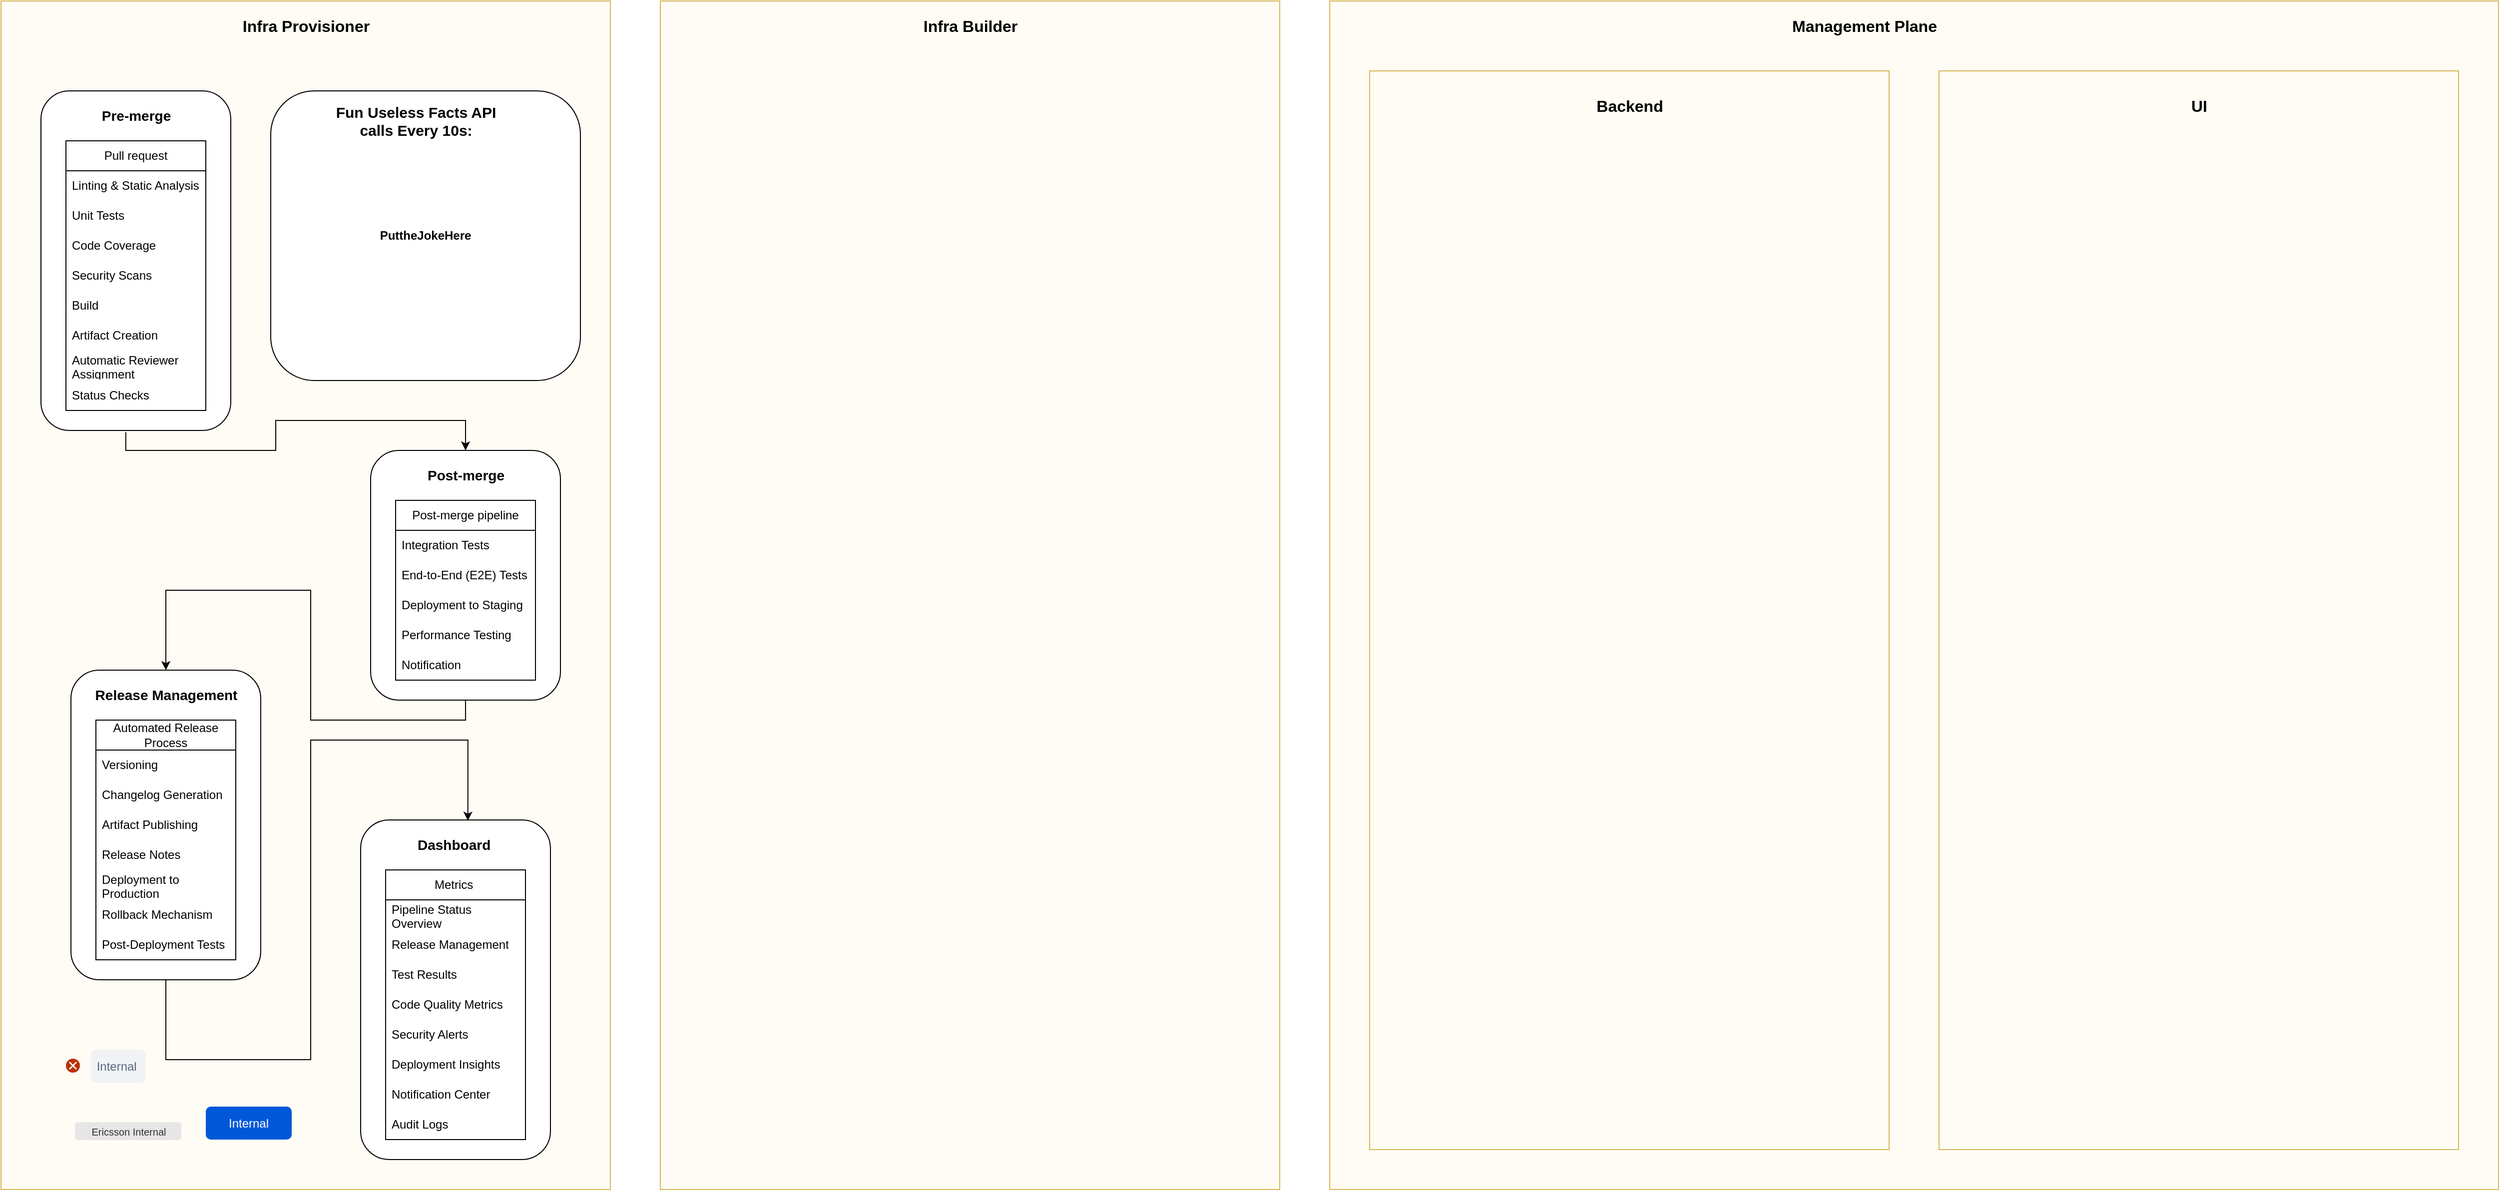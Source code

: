 <mxfile version="21.1.6" type="device">
  <diagram name="Page-1" id="87Rg7qNle4E1WvnCry4P">
    <mxGraphModel dx="1554" dy="863" grid="1" gridSize="10" guides="1" tooltips="1" connect="1" arrows="1" fold="1" page="1" pageScale="1" pageWidth="850" pageHeight="1100" math="0" shadow="0">
      <root>
        <mxCell id="0" />
        <mxCell id="1" parent="0" />
        <mxCell id="IuYZDxjNcU2UcQFIooVw-10" value="" style="rounded=0;whiteSpace=wrap;html=1;fillColor=#fffcf5;strokeColor=#d6b656;" parent="1" vertex="1">
          <mxGeometry x="30" y="40" width="610" height="1190" as="geometry" />
        </mxCell>
        <mxCell id="IuYZDxjNcU2UcQFIooVw-11" value="&lt;b&gt;&lt;font style=&quot;font-size: 16px;&quot;&gt;Infra Provisioner&lt;/font&gt;&lt;/b&gt;" style="text;html=1;align=center;verticalAlign=middle;resizable=0;points=[];autosize=1;strokeColor=none;fillColor=none;" parent="1" vertex="1">
          <mxGeometry x="260" y="50" width="150" height="30" as="geometry" />
        </mxCell>
        <mxCell id="IuYZDxjNcU2UcQFIooVw-12" value="" style="rounded=0;whiteSpace=wrap;html=1;fillColor=#fffcf5;strokeColor=#d6b656;" parent="1" vertex="1">
          <mxGeometry x="690" y="40" width="620" height="1190" as="geometry" />
        </mxCell>
        <mxCell id="IuYZDxjNcU2UcQFIooVw-13" value="&lt;b&gt;&lt;font style=&quot;font-size: 16px;&quot;&gt;Infra Builder&lt;/font&gt;&lt;/b&gt;" style="text;html=1;align=center;verticalAlign=middle;resizable=0;points=[];autosize=1;strokeColor=none;fillColor=none;" parent="1" vertex="1">
          <mxGeometry x="940" y="50" width="120" height="30" as="geometry" />
        </mxCell>
        <mxCell id="IuYZDxjNcU2UcQFIooVw-14" value="" style="rounded=0;whiteSpace=wrap;html=1;fillColor=#fffcf5;strokeColor=#d6b656;" parent="1" vertex="1">
          <mxGeometry x="1360" y="40" width="1170" height="1190" as="geometry" />
        </mxCell>
        <mxCell id="IuYZDxjNcU2UcQFIooVw-15" value="&lt;b&gt;&lt;font style=&quot;font-size: 16px;&quot;&gt;Management Plane&lt;/font&gt;&lt;/b&gt;" style="text;html=1;align=center;verticalAlign=middle;resizable=0;points=[];autosize=1;strokeColor=none;fillColor=none;" parent="1" vertex="1">
          <mxGeometry x="1810" y="50" width="170" height="30" as="geometry" />
        </mxCell>
        <mxCell id="IuYZDxjNcU2UcQFIooVw-16" value="" style="rounded=0;whiteSpace=wrap;html=1;fillColor=#fffcf5;strokeColor=#d6b656;" parent="1" vertex="1">
          <mxGeometry x="1400" y="110" width="520" height="1080" as="geometry" />
        </mxCell>
        <mxCell id="IuYZDxjNcU2UcQFIooVw-17" value="" style="rounded=0;whiteSpace=wrap;html=1;fillColor=#fffcf5;strokeColor=#d6b656;" parent="1" vertex="1">
          <mxGeometry x="1970" y="110" width="520" height="1080" as="geometry" />
        </mxCell>
        <mxCell id="IuYZDxjNcU2UcQFIooVw-18" value="&lt;b&gt;&lt;font style=&quot;font-size: 16px;&quot;&gt;Backend&lt;/font&gt;&lt;/b&gt;" style="text;html=1;align=center;verticalAlign=middle;resizable=0;points=[];autosize=1;strokeColor=none;fillColor=none;" parent="1" vertex="1">
          <mxGeometry x="1615" y="130" width="90" height="30" as="geometry" />
        </mxCell>
        <mxCell id="IuYZDxjNcU2UcQFIooVw-19" value="&lt;b&gt;&lt;font style=&quot;font-size: 16px;&quot;&gt;UI&lt;/font&gt;&lt;/b&gt;" style="text;html=1;align=center;verticalAlign=middle;resizable=0;points=[];autosize=1;strokeColor=none;fillColor=none;" parent="1" vertex="1">
          <mxGeometry x="2210" y="130" width="40" height="30" as="geometry" />
        </mxCell>
        <mxCell id="IuYZDxjNcU2UcQFIooVw-57" style="edgeStyle=orthogonalEdgeStyle;rounded=0;orthogonalLoop=1;jettySize=auto;html=1;entryX=0.5;entryY=0;entryDx=0;entryDy=0;exitX=0.447;exitY=1.005;exitDx=0;exitDy=0;exitPerimeter=0;" parent="1" source="IuYZDxjNcU2UcQFIooVw-20" target="IuYZDxjNcU2UcQFIooVw-46" edge="1">
          <mxGeometry relative="1" as="geometry">
            <Array as="points">
              <mxPoint x="155" y="490" />
              <mxPoint x="305" y="490" />
              <mxPoint x="305" y="460" />
              <mxPoint x="495" y="460" />
            </Array>
          </mxGeometry>
        </mxCell>
        <mxCell id="IuYZDxjNcU2UcQFIooVw-20" value="" style="rounded=1;whiteSpace=wrap;html=1;" parent="1" vertex="1">
          <mxGeometry x="70" y="130" width="190" height="340" as="geometry" />
        </mxCell>
        <mxCell id="IuYZDxjNcU2UcQFIooVw-21" value="&lt;b&gt;&lt;font style=&quot;font-size: 14px;&quot;&gt;Pre-merge&lt;/font&gt;&lt;/b&gt;" style="text;html=1;align=center;verticalAlign=middle;resizable=0;points=[];autosize=1;strokeColor=none;fillColor=none;" parent="1" vertex="1">
          <mxGeometry x="120" y="140" width="90" height="30" as="geometry" />
        </mxCell>
        <mxCell id="IuYZDxjNcU2UcQFIooVw-37" value="Pull request" style="swimlane;fontStyle=0;childLayout=stackLayout;horizontal=1;startSize=30;horizontalStack=0;resizeParent=1;resizeParentMax=0;resizeLast=0;collapsible=1;marginBottom=0;whiteSpace=wrap;html=1;" parent="1" vertex="1">
          <mxGeometry x="95" y="180" width="140" height="270" as="geometry">
            <mxRectangle x="265" y="230" width="100" height="30" as="alternateBounds" />
          </mxGeometry>
        </mxCell>
        <mxCell id="IuYZDxjNcU2UcQFIooVw-38" value="Linting &amp;amp; Static Analysis" style="text;strokeColor=none;fillColor=none;align=left;verticalAlign=middle;spacingLeft=4;spacingRight=4;overflow=hidden;points=[[0,0.5],[1,0.5]];portConstraint=eastwest;rotatable=0;whiteSpace=wrap;html=1;" parent="IuYZDxjNcU2UcQFIooVw-37" vertex="1">
          <mxGeometry y="30" width="140" height="30" as="geometry" />
        </mxCell>
        <mxCell id="IuYZDxjNcU2UcQFIooVw-39" value="Unit Tests" style="text;strokeColor=none;fillColor=none;align=left;verticalAlign=middle;spacingLeft=4;spacingRight=4;overflow=hidden;points=[[0,0.5],[1,0.5]];portConstraint=eastwest;rotatable=0;whiteSpace=wrap;html=1;" parent="IuYZDxjNcU2UcQFIooVw-37" vertex="1">
          <mxGeometry y="60" width="140" height="30" as="geometry" />
        </mxCell>
        <mxCell id="IuYZDxjNcU2UcQFIooVw-40" value="Code Coverage" style="text;strokeColor=none;fillColor=none;align=left;verticalAlign=middle;spacingLeft=4;spacingRight=4;overflow=hidden;points=[[0,0.5],[1,0.5]];portConstraint=eastwest;rotatable=0;whiteSpace=wrap;html=1;" parent="IuYZDxjNcU2UcQFIooVw-37" vertex="1">
          <mxGeometry y="90" width="140" height="30" as="geometry" />
        </mxCell>
        <mxCell id="IuYZDxjNcU2UcQFIooVw-41" value="Security Scans" style="text;strokeColor=none;fillColor=none;align=left;verticalAlign=middle;spacingLeft=4;spacingRight=4;overflow=hidden;points=[[0,0.5],[1,0.5]];portConstraint=eastwest;rotatable=0;whiteSpace=wrap;html=1;" parent="IuYZDxjNcU2UcQFIooVw-37" vertex="1">
          <mxGeometry y="120" width="140" height="30" as="geometry" />
        </mxCell>
        <mxCell id="IuYZDxjNcU2UcQFIooVw-44" value="Build" style="text;strokeColor=none;fillColor=none;align=left;verticalAlign=middle;spacingLeft=4;spacingRight=4;overflow=hidden;points=[[0,0.5],[1,0.5]];portConstraint=eastwest;rotatable=0;whiteSpace=wrap;html=1;" parent="IuYZDxjNcU2UcQFIooVw-37" vertex="1">
          <mxGeometry y="150" width="140" height="30" as="geometry" />
        </mxCell>
        <mxCell id="IuYZDxjNcU2UcQFIooVw-43" value="Artifact Creation" style="text;strokeColor=none;fillColor=none;align=left;verticalAlign=middle;spacingLeft=4;spacingRight=4;overflow=hidden;points=[[0,0.5],[1,0.5]];portConstraint=eastwest;rotatable=0;whiteSpace=wrap;html=1;" parent="IuYZDxjNcU2UcQFIooVw-37" vertex="1">
          <mxGeometry y="180" width="140" height="30" as="geometry" />
        </mxCell>
        <mxCell id="IuYZDxjNcU2UcQFIooVw-42" value="Automatic Reviewer Assignment" style="text;strokeColor=none;fillColor=none;align=left;verticalAlign=middle;spacingLeft=4;spacingRight=4;overflow=hidden;points=[[0,0.5],[1,0.5]];portConstraint=eastwest;rotatable=0;whiteSpace=wrap;html=1;" parent="IuYZDxjNcU2UcQFIooVw-37" vertex="1">
          <mxGeometry y="210" width="140" height="30" as="geometry" />
        </mxCell>
        <mxCell id="IuYZDxjNcU2UcQFIooVw-45" value="Status Checks" style="text;strokeColor=none;fillColor=none;align=left;verticalAlign=middle;spacingLeft=4;spacingRight=4;overflow=hidden;points=[[0,0.5],[1,0.5]];portConstraint=eastwest;rotatable=0;whiteSpace=wrap;html=1;" parent="IuYZDxjNcU2UcQFIooVw-37" vertex="1">
          <mxGeometry y="240" width="140" height="30" as="geometry" />
        </mxCell>
        <mxCell id="IuYZDxjNcU2UcQFIooVw-68" style="edgeStyle=orthogonalEdgeStyle;rounded=0;orthogonalLoop=1;jettySize=auto;html=1;entryX=0.5;entryY=0;entryDx=0;entryDy=0;" parent="1" source="IuYZDxjNcU2UcQFIooVw-46" target="IuYZDxjNcU2UcQFIooVw-58" edge="1">
          <mxGeometry relative="1" as="geometry">
            <Array as="points">
              <mxPoint x="495" y="760" />
              <mxPoint x="340" y="760" />
              <mxPoint x="340" y="630" />
              <mxPoint x="195" y="630" />
            </Array>
          </mxGeometry>
        </mxCell>
        <mxCell id="IuYZDxjNcU2UcQFIooVw-46" value="" style="rounded=1;whiteSpace=wrap;html=1;" parent="1" vertex="1">
          <mxGeometry x="400" y="490" width="190" height="250" as="geometry" />
        </mxCell>
        <mxCell id="IuYZDxjNcU2UcQFIooVw-47" value="&lt;b&gt;&lt;font style=&quot;font-size: 14px;&quot;&gt;Post-merge&lt;/font&gt;&lt;/b&gt;" style="text;html=1;align=center;verticalAlign=middle;resizable=0;points=[];autosize=1;strokeColor=none;fillColor=none;" parent="1" vertex="1">
          <mxGeometry x="445" y="500" width="100" height="30" as="geometry" />
        </mxCell>
        <mxCell id="IuYZDxjNcU2UcQFIooVw-48" value="Post-merge pipeline" style="swimlane;fontStyle=0;childLayout=stackLayout;horizontal=1;startSize=30;horizontalStack=0;resizeParent=1;resizeParentMax=0;resizeLast=0;collapsible=1;marginBottom=0;whiteSpace=wrap;html=1;" parent="1" vertex="1">
          <mxGeometry x="425" y="540" width="140" height="180" as="geometry">
            <mxRectangle x="265" y="230" width="100" height="30" as="alternateBounds" />
          </mxGeometry>
        </mxCell>
        <mxCell id="IuYZDxjNcU2UcQFIooVw-49" value="Integration Tests" style="text;strokeColor=none;fillColor=none;align=left;verticalAlign=middle;spacingLeft=4;spacingRight=4;overflow=hidden;points=[[0,0.5],[1,0.5]];portConstraint=eastwest;rotatable=0;whiteSpace=wrap;html=1;" parent="IuYZDxjNcU2UcQFIooVw-48" vertex="1">
          <mxGeometry y="30" width="140" height="30" as="geometry" />
        </mxCell>
        <mxCell id="IuYZDxjNcU2UcQFIooVw-50" value="End-to-End (E2E) Tests" style="text;strokeColor=none;fillColor=none;align=left;verticalAlign=middle;spacingLeft=4;spacingRight=4;overflow=hidden;points=[[0,0.5],[1,0.5]];portConstraint=eastwest;rotatable=0;whiteSpace=wrap;html=1;" parent="IuYZDxjNcU2UcQFIooVw-48" vertex="1">
          <mxGeometry y="60" width="140" height="30" as="geometry" />
        </mxCell>
        <mxCell id="IuYZDxjNcU2UcQFIooVw-51" value="Deployment to Staging" style="text;strokeColor=none;fillColor=none;align=left;verticalAlign=middle;spacingLeft=4;spacingRight=4;overflow=hidden;points=[[0,0.5],[1,0.5]];portConstraint=eastwest;rotatable=0;whiteSpace=wrap;html=1;" parent="IuYZDxjNcU2UcQFIooVw-48" vertex="1">
          <mxGeometry y="90" width="140" height="30" as="geometry" />
        </mxCell>
        <mxCell id="IuYZDxjNcU2UcQFIooVw-52" value="Performance Testing" style="text;strokeColor=none;fillColor=none;align=left;verticalAlign=middle;spacingLeft=4;spacingRight=4;overflow=hidden;points=[[0,0.5],[1,0.5]];portConstraint=eastwest;rotatable=0;whiteSpace=wrap;html=1;" parent="IuYZDxjNcU2UcQFIooVw-48" vertex="1">
          <mxGeometry y="120" width="140" height="30" as="geometry" />
        </mxCell>
        <mxCell id="IuYZDxjNcU2UcQFIooVw-53" value="Notification" style="text;strokeColor=none;fillColor=none;align=left;verticalAlign=middle;spacingLeft=4;spacingRight=4;overflow=hidden;points=[[0,0.5],[1,0.5]];portConstraint=eastwest;rotatable=0;whiteSpace=wrap;html=1;" parent="IuYZDxjNcU2UcQFIooVw-48" vertex="1">
          <mxGeometry y="150" width="140" height="30" as="geometry" />
        </mxCell>
        <mxCell id="IuYZDxjNcU2UcQFIooVw-80" style="edgeStyle=orthogonalEdgeStyle;rounded=0;orthogonalLoop=1;jettySize=auto;html=1;entryX=0.565;entryY=0.002;entryDx=0;entryDy=0;entryPerimeter=0;" parent="1" source="IuYZDxjNcU2UcQFIooVw-58" target="IuYZDxjNcU2UcQFIooVw-69" edge="1">
          <mxGeometry relative="1" as="geometry">
            <Array as="points">
              <mxPoint x="195" y="1100" />
              <mxPoint x="340" y="1100" />
              <mxPoint x="340" y="780" />
              <mxPoint x="497" y="780" />
            </Array>
          </mxGeometry>
        </mxCell>
        <mxCell id="IuYZDxjNcU2UcQFIooVw-58" value="" style="rounded=1;whiteSpace=wrap;html=1;" parent="1" vertex="1">
          <mxGeometry x="100" y="710" width="190" height="310" as="geometry" />
        </mxCell>
        <mxCell id="IuYZDxjNcU2UcQFIooVw-59" value="&lt;b&gt;&lt;font style=&quot;font-size: 14px;&quot;&gt;Release Management&lt;/font&gt;&lt;/b&gt;" style="text;html=1;align=center;verticalAlign=middle;resizable=0;points=[];autosize=1;strokeColor=none;fillColor=none;" parent="1" vertex="1">
          <mxGeometry x="110" y="720" width="170" height="30" as="geometry" />
        </mxCell>
        <mxCell id="IuYZDxjNcU2UcQFIooVw-60" value="&lt;h4&gt;&lt;span style=&quot;font-weight: normal;&quot;&gt;Automated Release Process&lt;/span&gt;&lt;/h4&gt;" style="swimlane;fontStyle=0;childLayout=stackLayout;horizontal=1;startSize=30;horizontalStack=0;resizeParent=1;resizeParentMax=0;resizeLast=0;collapsible=1;marginBottom=0;whiteSpace=wrap;html=1;" parent="1" vertex="1">
          <mxGeometry x="125" y="760" width="140" height="240" as="geometry">
            <mxRectangle x="265" y="230" width="100" height="30" as="alternateBounds" />
          </mxGeometry>
        </mxCell>
        <mxCell id="IuYZDxjNcU2UcQFIooVw-61" value="Versioning" style="text;strokeColor=none;fillColor=none;align=left;verticalAlign=middle;spacingLeft=4;spacingRight=4;overflow=hidden;points=[[0,0.5],[1,0.5]];portConstraint=eastwest;rotatable=0;whiteSpace=wrap;html=1;" parent="IuYZDxjNcU2UcQFIooVw-60" vertex="1">
          <mxGeometry y="30" width="140" height="30" as="geometry" />
        </mxCell>
        <mxCell id="IuYZDxjNcU2UcQFIooVw-62" value="Changelog Generation" style="text;strokeColor=none;fillColor=none;align=left;verticalAlign=middle;spacingLeft=4;spacingRight=4;overflow=hidden;points=[[0,0.5],[1,0.5]];portConstraint=eastwest;rotatable=0;whiteSpace=wrap;html=1;" parent="IuYZDxjNcU2UcQFIooVw-60" vertex="1">
          <mxGeometry y="60" width="140" height="30" as="geometry" />
        </mxCell>
        <mxCell id="IuYZDxjNcU2UcQFIooVw-63" value="Artifact Publishing" style="text;strokeColor=none;fillColor=none;align=left;verticalAlign=middle;spacingLeft=4;spacingRight=4;overflow=hidden;points=[[0,0.5],[1,0.5]];portConstraint=eastwest;rotatable=0;whiteSpace=wrap;html=1;" parent="IuYZDxjNcU2UcQFIooVw-60" vertex="1">
          <mxGeometry y="90" width="140" height="30" as="geometry" />
        </mxCell>
        <mxCell id="IuYZDxjNcU2UcQFIooVw-64" value="Release Notes" style="text;strokeColor=none;fillColor=none;align=left;verticalAlign=middle;spacingLeft=4;spacingRight=4;overflow=hidden;points=[[0,0.5],[1,0.5]];portConstraint=eastwest;rotatable=0;whiteSpace=wrap;html=1;" parent="IuYZDxjNcU2UcQFIooVw-60" vertex="1">
          <mxGeometry y="120" width="140" height="30" as="geometry" />
        </mxCell>
        <mxCell id="IuYZDxjNcU2UcQFIooVw-65" value="Deployment to Production" style="text;strokeColor=none;fillColor=none;align=left;verticalAlign=middle;spacingLeft=4;spacingRight=4;overflow=hidden;points=[[0,0.5],[1,0.5]];portConstraint=eastwest;rotatable=0;whiteSpace=wrap;html=1;" parent="IuYZDxjNcU2UcQFIooVw-60" vertex="1">
          <mxGeometry y="150" width="140" height="30" as="geometry" />
        </mxCell>
        <mxCell id="IuYZDxjNcU2UcQFIooVw-66" value="Rollback Mechanism" style="text;strokeColor=none;fillColor=none;align=left;verticalAlign=middle;spacingLeft=4;spacingRight=4;overflow=hidden;points=[[0,0.5],[1,0.5]];portConstraint=eastwest;rotatable=0;whiteSpace=wrap;html=1;" parent="IuYZDxjNcU2UcQFIooVw-60" vertex="1">
          <mxGeometry y="180" width="140" height="30" as="geometry" />
        </mxCell>
        <mxCell id="IuYZDxjNcU2UcQFIooVw-67" value="Post-Deployment Tests" style="text;strokeColor=none;fillColor=none;align=left;verticalAlign=middle;spacingLeft=4;spacingRight=4;overflow=hidden;points=[[0,0.5],[1,0.5]];portConstraint=eastwest;rotatable=0;whiteSpace=wrap;html=1;" parent="IuYZDxjNcU2UcQFIooVw-60" vertex="1">
          <mxGeometry y="210" width="140" height="30" as="geometry" />
        </mxCell>
        <mxCell id="IuYZDxjNcU2UcQFIooVw-69" value="" style="rounded=1;whiteSpace=wrap;html=1;" parent="1" vertex="1">
          <mxGeometry x="390" y="860" width="190" height="340" as="geometry" />
        </mxCell>
        <mxCell id="IuYZDxjNcU2UcQFIooVw-70" value="&lt;b&gt;&lt;font style=&quot;font-size: 14px;&quot;&gt;Dashboard&amp;nbsp;&lt;/font&gt;&lt;/b&gt;" style="text;html=1;align=center;verticalAlign=middle;resizable=0;points=[];autosize=1;strokeColor=none;fillColor=none;" parent="1" vertex="1">
          <mxGeometry x="435" y="870" width="100" height="30" as="geometry" />
        </mxCell>
        <mxCell id="IuYZDxjNcU2UcQFIooVw-71" value="&lt;h4&gt;&lt;span style=&quot;font-weight: normal;&quot;&gt;Metrics&amp;nbsp;&lt;/span&gt;&lt;/h4&gt;" style="swimlane;fontStyle=0;childLayout=stackLayout;horizontal=1;startSize=30;horizontalStack=0;resizeParent=1;resizeParentMax=0;resizeLast=0;collapsible=1;marginBottom=0;whiteSpace=wrap;html=1;" parent="1" vertex="1">
          <mxGeometry x="415" y="910" width="140" height="270" as="geometry">
            <mxRectangle x="265" y="230" width="100" height="30" as="alternateBounds" />
          </mxGeometry>
        </mxCell>
        <mxCell id="IuYZDxjNcU2UcQFIooVw-72" value="Pipeline Status Overview" style="text;strokeColor=none;fillColor=none;align=left;verticalAlign=middle;spacingLeft=4;spacingRight=4;overflow=hidden;points=[[0,0.5],[1,0.5]];portConstraint=eastwest;rotatable=0;whiteSpace=wrap;html=1;" parent="IuYZDxjNcU2UcQFIooVw-71" vertex="1">
          <mxGeometry y="30" width="140" height="30" as="geometry" />
        </mxCell>
        <mxCell id="IuYZDxjNcU2UcQFIooVw-73" value="Release Management" style="text;strokeColor=none;fillColor=none;align=left;verticalAlign=middle;spacingLeft=4;spacingRight=4;overflow=hidden;points=[[0,0.5],[1,0.5]];portConstraint=eastwest;rotatable=0;whiteSpace=wrap;html=1;" parent="IuYZDxjNcU2UcQFIooVw-71" vertex="1">
          <mxGeometry y="60" width="140" height="30" as="geometry" />
        </mxCell>
        <mxCell id="IuYZDxjNcU2UcQFIooVw-74" value="Test Results" style="text;strokeColor=none;fillColor=none;align=left;verticalAlign=middle;spacingLeft=4;spacingRight=4;overflow=hidden;points=[[0,0.5],[1,0.5]];portConstraint=eastwest;rotatable=0;whiteSpace=wrap;html=1;" parent="IuYZDxjNcU2UcQFIooVw-71" vertex="1">
          <mxGeometry y="90" width="140" height="30" as="geometry" />
        </mxCell>
        <mxCell id="IuYZDxjNcU2UcQFIooVw-75" value="Code Quality Metrics" style="text;strokeColor=none;fillColor=none;align=left;verticalAlign=middle;spacingLeft=4;spacingRight=4;overflow=hidden;points=[[0,0.5],[1,0.5]];portConstraint=eastwest;rotatable=0;whiteSpace=wrap;html=1;" parent="IuYZDxjNcU2UcQFIooVw-71" vertex="1">
          <mxGeometry y="120" width="140" height="30" as="geometry" />
        </mxCell>
        <mxCell id="IuYZDxjNcU2UcQFIooVw-76" value="Security Alerts" style="text;strokeColor=none;fillColor=none;align=left;verticalAlign=middle;spacingLeft=4;spacingRight=4;overflow=hidden;points=[[0,0.5],[1,0.5]];portConstraint=eastwest;rotatable=0;whiteSpace=wrap;html=1;" parent="IuYZDxjNcU2UcQFIooVw-71" vertex="1">
          <mxGeometry y="150" width="140" height="30" as="geometry" />
        </mxCell>
        <mxCell id="IuYZDxjNcU2UcQFIooVw-77" value="Deployment Insights" style="text;strokeColor=none;fillColor=none;align=left;verticalAlign=middle;spacingLeft=4;spacingRight=4;overflow=hidden;points=[[0,0.5],[1,0.5]];portConstraint=eastwest;rotatable=0;whiteSpace=wrap;html=1;" parent="IuYZDxjNcU2UcQFIooVw-71" vertex="1">
          <mxGeometry y="180" width="140" height="30" as="geometry" />
        </mxCell>
        <mxCell id="IuYZDxjNcU2UcQFIooVw-78" value="Notification Center" style="text;strokeColor=none;fillColor=none;align=left;verticalAlign=middle;spacingLeft=4;spacingRight=4;overflow=hidden;points=[[0,0.5],[1,0.5]];portConstraint=eastwest;rotatable=0;whiteSpace=wrap;html=1;" parent="IuYZDxjNcU2UcQFIooVw-71" vertex="1">
          <mxGeometry y="210" width="140" height="30" as="geometry" />
        </mxCell>
        <mxCell id="IuYZDxjNcU2UcQFIooVw-79" value="Audit Logs" style="text;strokeColor=none;fillColor=none;align=left;verticalAlign=middle;spacingLeft=4;spacingRight=4;overflow=hidden;points=[[0,0.5],[1,0.5]];portConstraint=eastwest;rotatable=0;whiteSpace=wrap;html=1;" parent="IuYZDxjNcU2UcQFIooVw-71" vertex="1">
          <mxGeometry y="240" width="140" height="30" as="geometry" />
        </mxCell>
        <UserObject label="Ericsson Internal" link="https://internal.ericsson.com/" linkTarget="_blank" id="IuYZDxjNcU2UcQFIooVw-82">
          <mxCell style="rounded=1;html=1;shadow=0;dashed=0;whiteSpace=wrap;fontSize=10;fillColor=#E6E6E6;align=center;strokeColor=#E6E6E6;fontColor=#333333;" parent="1" vertex="1">
            <mxGeometry x="104.5" y="1163.12" width="105.5" height="16.88" as="geometry" />
          </mxCell>
        </UserObject>
        <UserObject label="Internal" link="https://internal.ericsson.com/" linkTarget="_blank" id="IuYZDxjNcU2UcQFIooVw-83">
          <mxCell style="rounded=1;fillColor=#0057D8;strokeColor=none;html=1;whiteSpace=wrap;fontColor=#ffffff;align=center;verticalAlign=middle;fontStyle=0;fontSize=12;sketch=0;" parent="1" vertex="1">
            <mxGeometry x="235" y="1147" width="86" height="33" as="geometry" />
          </mxCell>
        </UserObject>
        <UserObject label="Internal&amp;nbsp;" link="https://internal.ericsson.com/" linkTarget="_blank" id="IuYZDxjNcU2UcQFIooVw-84">
          <mxCell style="rounded=1;align=center;fillColor=#F1F2F4;strokeColor=none;html=1;whiteSpace=wrap;fontColor=#596780;fontSize=12;sketch=0;" parent="1" vertex="1">
            <mxGeometry x="120" y="1090" width="55" height="33" as="geometry" />
          </mxCell>
        </UserObject>
        <mxCell id="IuYZDxjNcU2UcQFIooVw-85" value="" style="html=1;shadow=0;dashed=0;shape=mxgraph.atlassian.close;fillColor=#BA3200;strokeColor=none;html=1;sketch=0;" parent="1" vertex="1">
          <mxGeometry x="95" y="1099" width="14" height="14" as="geometry" />
        </mxCell>
        <mxCell id="L2i_1KdEr2Y4IC0O5QE6-3" value="&lt;b style=&quot;border-color: var(--border-color);&quot;&gt;PuttheJokeHere&lt;/b&gt;" style="rounded=1;whiteSpace=wrap;html=1;" vertex="1" parent="1">
          <mxGeometry x="300" y="130" width="310" height="290" as="geometry" />
        </mxCell>
        <mxCell id="L2i_1KdEr2Y4IC0O5QE6-2" value="&lt;b style=&quot;font-size: 15px;&quot;&gt;Fun Useless Facts API &lt;br&gt;calls Every 10s:&lt;/b&gt;" style="text;html=1;align=center;verticalAlign=middle;resizable=0;points=[];autosize=1;strokeColor=none;fillColor=none;" vertex="1" parent="1">
          <mxGeometry x="355" y="135" width="180" height="50" as="geometry" />
        </mxCell>
      </root>
    </mxGraphModel>
  </diagram>
</mxfile>
